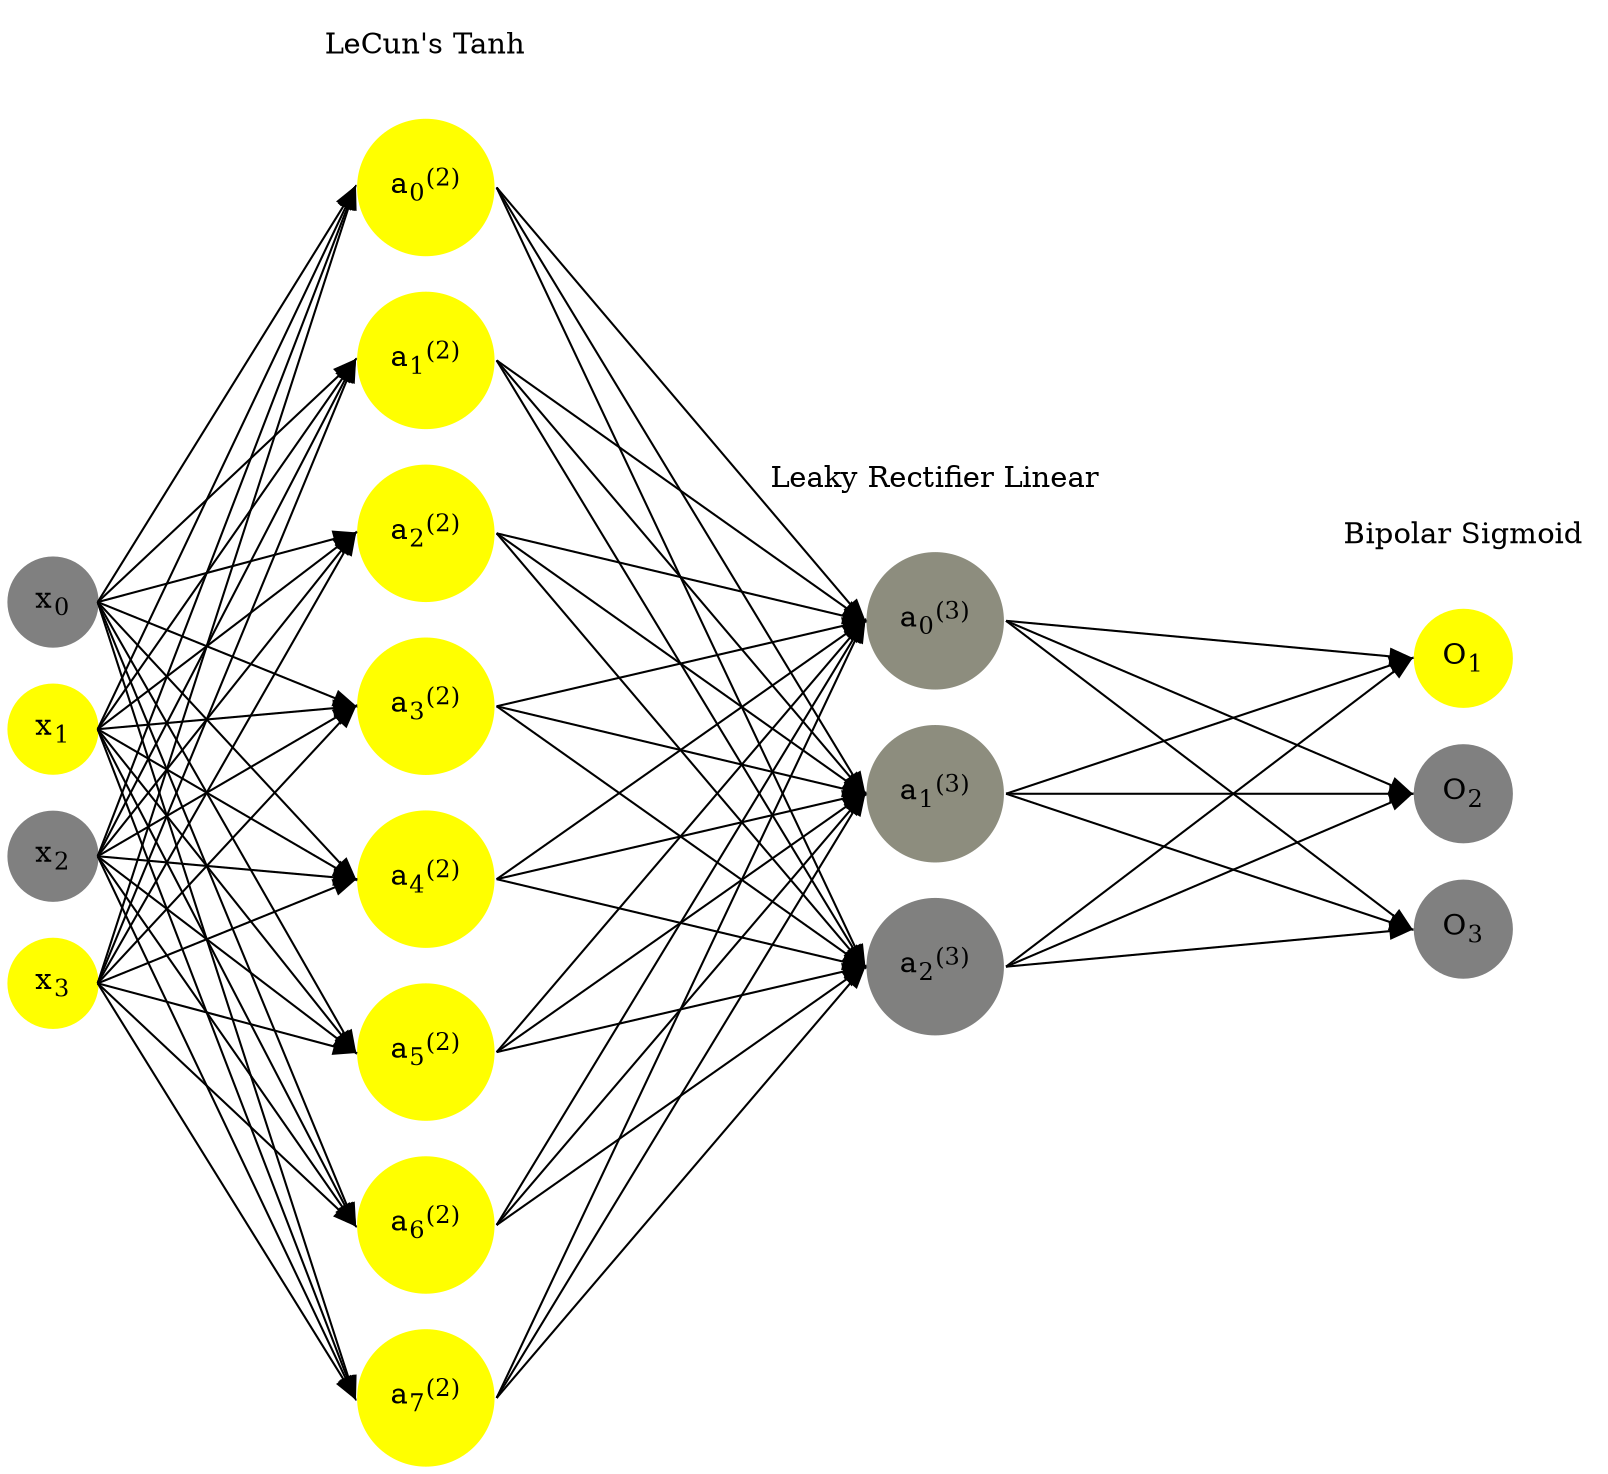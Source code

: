 digraph G {
	rankdir = LR;
	splines=false;
	edge[style=invis];
	ranksep= 1.4;
	{
	node [shape=circle, color="0.1667, 0.0, 0.5", style=filled, fillcolor="0.1667, 0.0, 0.5"];
	x0 [label=<x<sub>0</sub>>];
	}
	{
	node [shape=circle, color="0.1667, 1.0, 1.0", style=filled, fillcolor="0.1667, 1.0, 1.0"];
	x1 [label=<x<sub>1</sub>>];
	}
	{
	node [shape=circle, color="0.1667, 0.0, 0.5", style=filled, fillcolor="0.1667, 0.0, 0.5"];
	x2 [label=<x<sub>2</sub>>];
	}
	{
	node [shape=circle, color="0.1667, 1.0, 1.0", style=filled, fillcolor="0.1667, 1.0, 1.0"];
	x3 [label=<x<sub>3</sub>>];
	}
	{
	node [shape=circle, color="0.1667, 1.676376, 1.338188", style=filled, fillcolor="0.1667, 1.676376, 1.338188"];
	a02 [label=<a<sub>0</sub><sup>(2)</sup>>];
	}
	{
	node [shape=circle, color="0.1667, 1.672115, 1.336057", style=filled, fillcolor="0.1667, 1.672115, 1.336057"];
	a12 [label=<a<sub>1</sub><sup>(2)</sup>>];
	}
	{
	node [shape=circle, color="0.1667, 1.700686, 1.350343", style=filled, fillcolor="0.1667, 1.700686, 1.350343"];
	a22 [label=<a<sub>2</sub><sup>(2)</sup>>];
	}
	{
	node [shape=circle, color="0.1667, 1.691279, 1.345640", style=filled, fillcolor="0.1667, 1.691279, 1.345640"];
	a32 [label=<a<sub>3</sub><sup>(2)</sup>>];
	}
	{
	node [shape=circle, color="0.1667, 1.694904, 1.347452", style=filled, fillcolor="0.1667, 1.694904, 1.347452"];
	a42 [label=<a<sub>4</sub><sup>(2)</sup>>];
	}
	{
	node [shape=circle, color="0.1667, 1.693813, 1.346906", style=filled, fillcolor="0.1667, 1.693813, 1.346906"];
	a52 [label=<a<sub>5</sub><sup>(2)</sup>>];
	}
	{
	node [shape=circle, color="0.1667, 1.485009, 1.242504", style=filled, fillcolor="0.1667, 1.485009, 1.242504"];
	a62 [label=<a<sub>6</sub><sup>(2)</sup>>];
	}
	{
	node [shape=circle, color="0.1667, 1.708700, 1.354350", style=filled, fillcolor="0.1667, 1.708700, 1.354350"];
	a72 [label=<a<sub>7</sub><sup>(2)</sup>>];
	}
	{
	node [shape=circle, color="0.1667, 0.105777, 0.552889", style=filled, fillcolor="0.1667, 0.105777, 0.552889"];
	a03 [label=<a<sub>0</sub><sup>(3)</sup>>];
	}
	{
	node [shape=circle, color="0.1667, 0.104650, 0.552325", style=filled, fillcolor="0.1667, 0.104650, 0.552325"];
	a13 [label=<a<sub>1</sub><sup>(3)</sup>>];
	}
	{
	node [shape=circle, color="0.1667, 0.000162, 0.500081", style=filled, fillcolor="0.1667, 0.000162, 0.500081"];
	a23 [label=<a<sub>2</sub><sup>(3)</sup>>];
	}
	{
	node [shape=circle, color="0.1667, 1.0, 1.0", style=filled, fillcolor="0.1667, 1.0, 1.0"];
	O1 [label=<O<sub>1</sub>>];
	}
	{
	node [shape=circle, color="0.1667, 0.0, 0.5", style=filled, fillcolor="0.1667, 0.0, 0.5"];
	O2 [label=<O<sub>2</sub>>];
	}
	{
	node [shape=circle, color="0.1667, 0.0, 0.5", style=filled, fillcolor="0.1667, 0.0, 0.5"];
	O3 [label=<O<sub>3</sub>>];
	}
	{
	rank=same;
	x0->x1->x2->x3;
	}
	{
	rank=same;
	a02->a12->a22->a32->a42->a52->a62->a72;
	}
	{
	rank=same;
	a03->a13->a23;
	}
	{
	rank=same;
	O1->O2->O3;
	}
	l1 [shape=plaintext,label="LeCun's Tanh"];
	l1->a02;
	{rank=same; l1;a02};
	l2 [shape=plaintext,label="Leaky Rectifier Linear"];
	l2->a03;
	{rank=same; l2;a03};
	l3 [shape=plaintext,label="Bipolar Sigmoid"];
	l3->O1;
	{rank=same; l3;O1};
edge[style=solid, tailport=e, headport=w];
	{x0;x1;x2;x3} -> {a02;a12;a22;a32;a42;a52;a62;a72};
	{a02;a12;a22;a32;a42;a52;a62;a72} -> {a03;a13;a23};
	{a03;a13;a23} -> {O1,O2,O3};
}